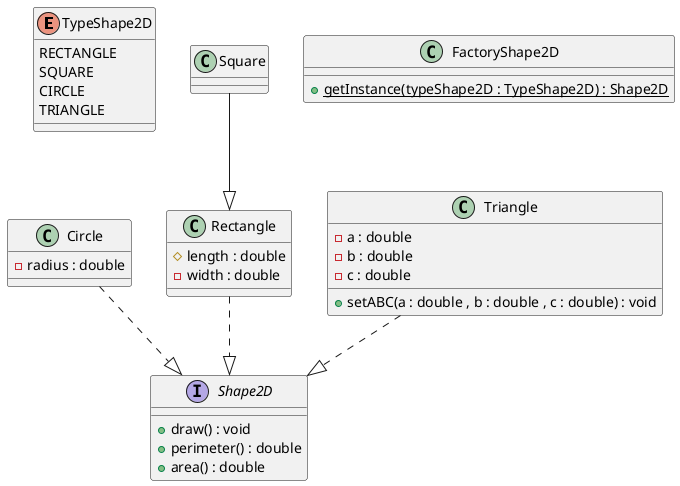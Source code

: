 @startuml
enum TypeShape2D{
    RECTANGLE
    SQUARE
    CIRCLE
    TRIANGLE
}
interface Shape2D{
    + draw() : void
    + perimeter() : double
    + area() : double
}

class Circle{
- radius : double
}

class Rectangle{
# length : double
- width : double
}

class Square{

}
class Triangle{
    - a : double
    - b : double
    - c : double

    + setABC(a : double , b : double , c : double) : void
}
class FactoryShape2D{
 + getInstance(typeShape2D : TypeShape2D) : Shape2D {static}
}
Circle ..|> Shape2D
Rectangle ..|> Shape2D
Square --|> Rectangle
Triangle ..|> Shape2D

@enduml